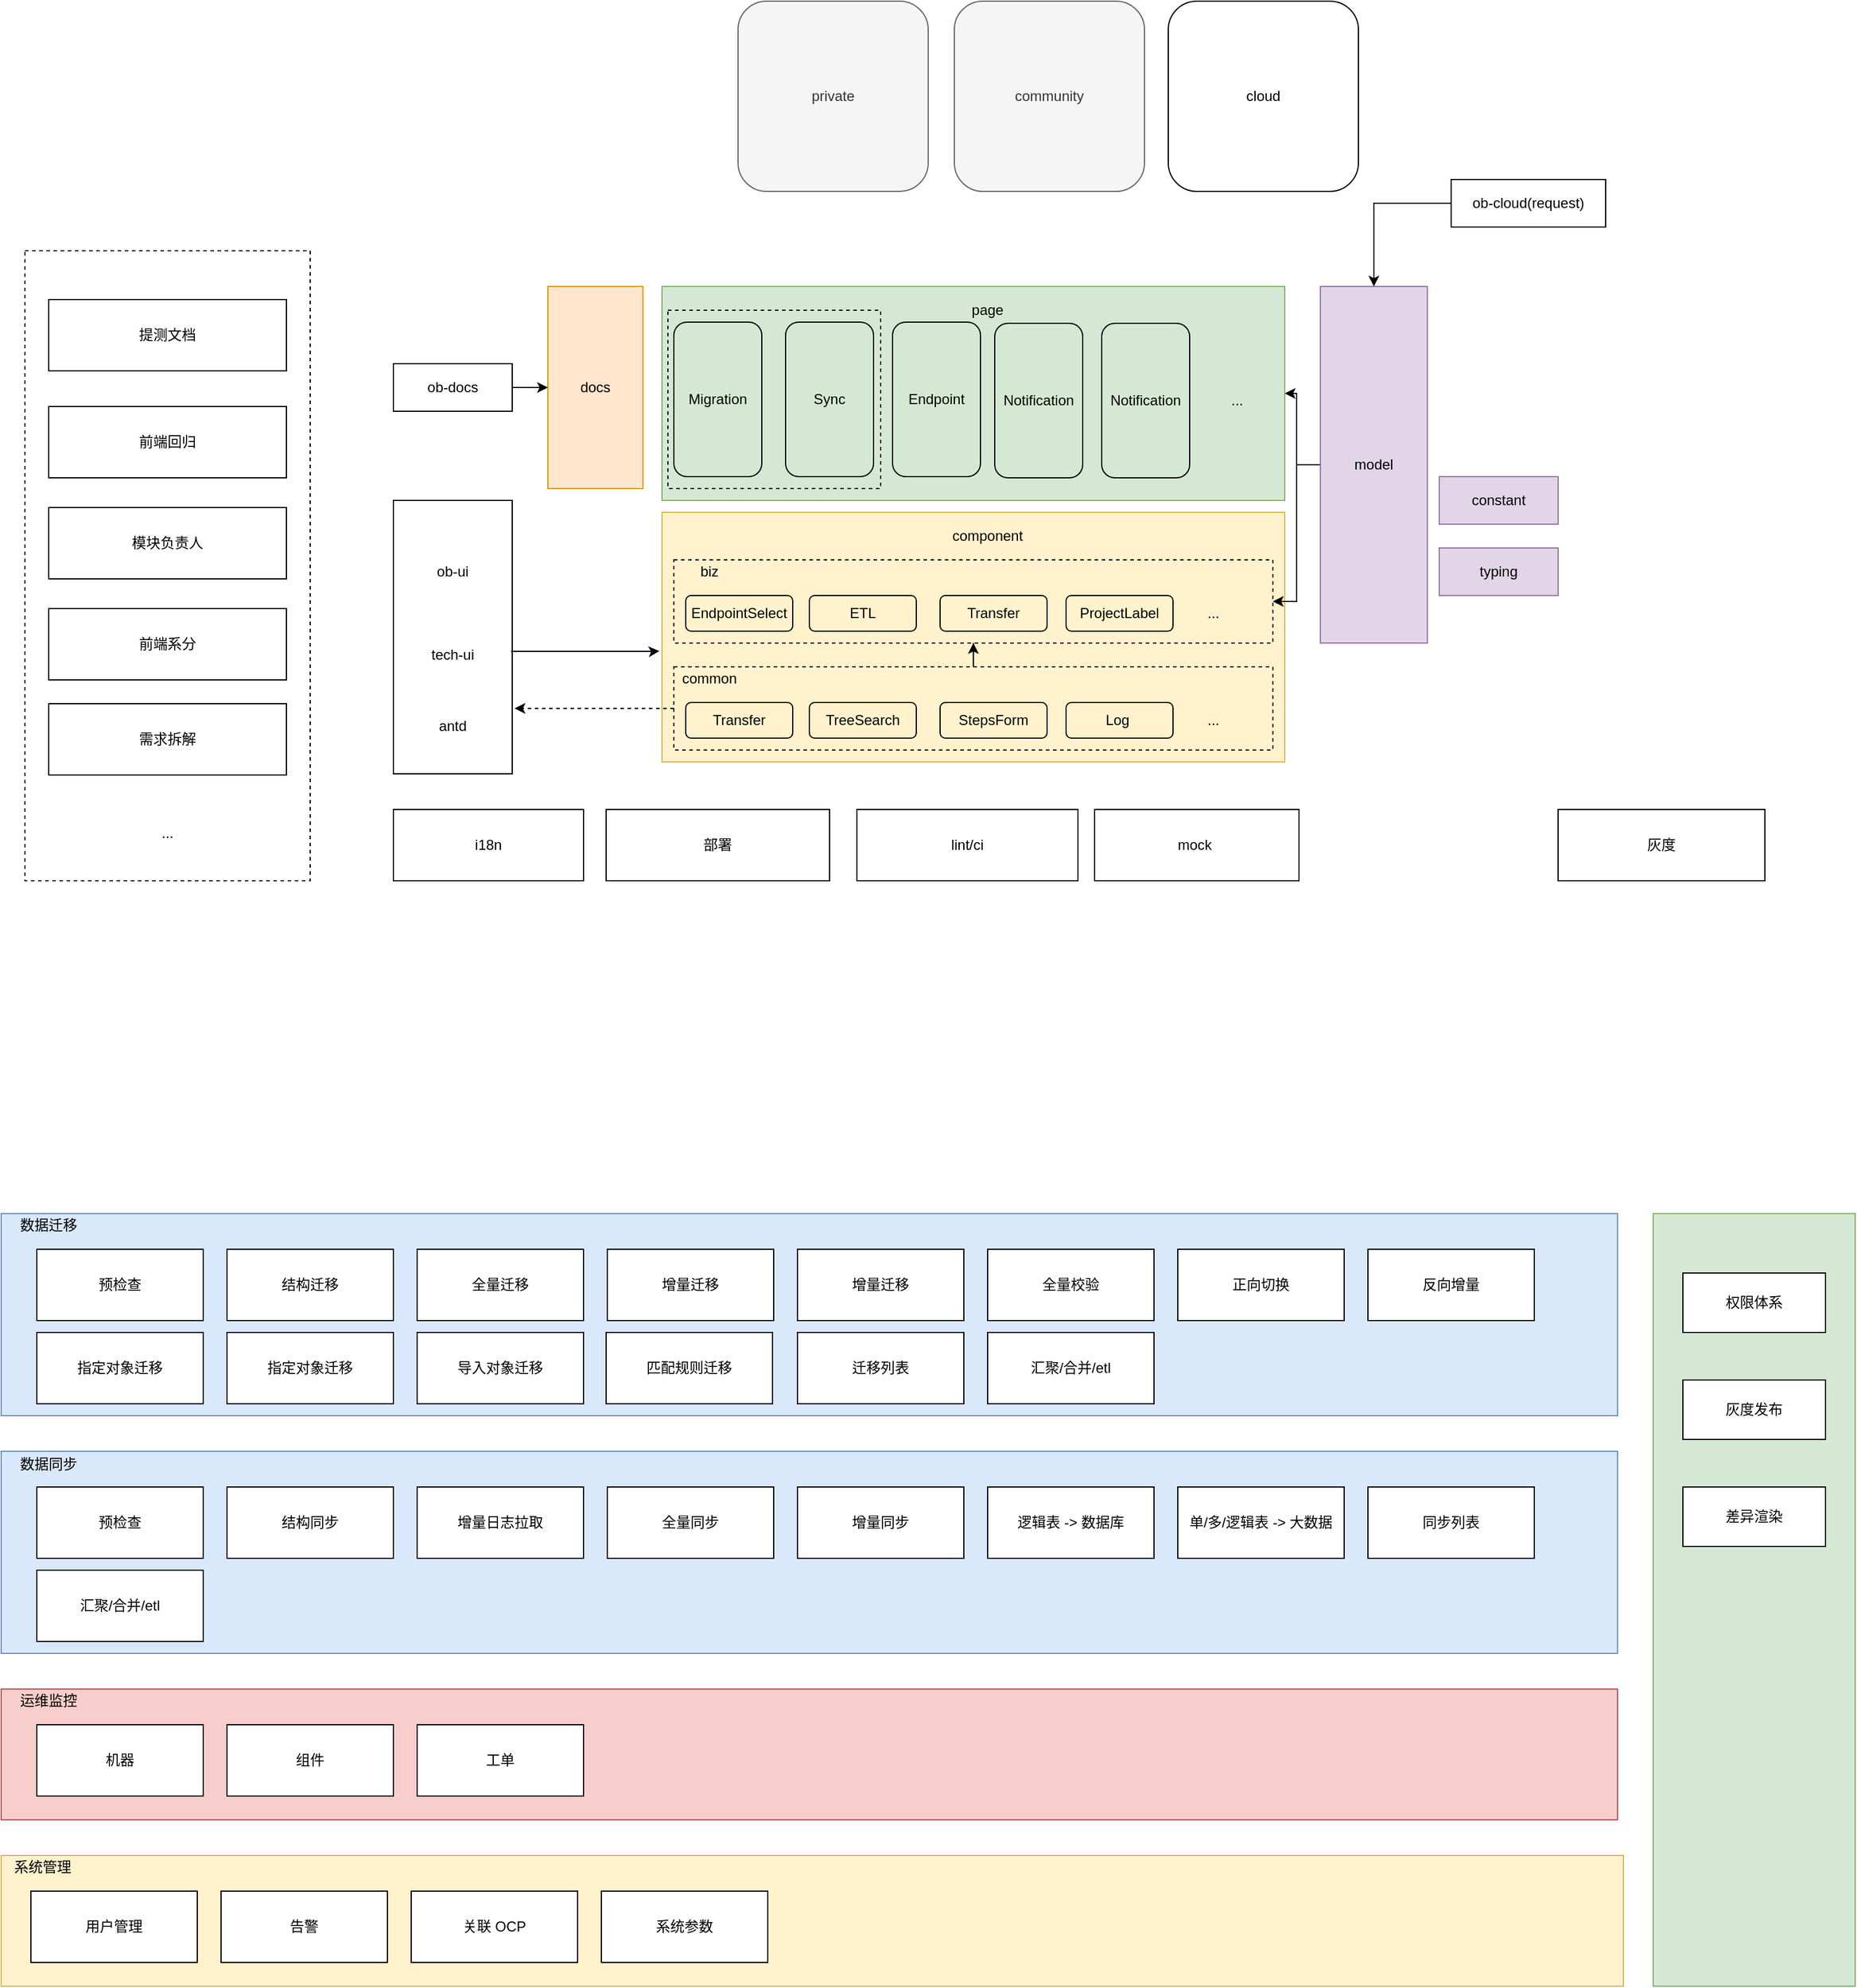 <mxfile version="14.8.0" type="github">
  <diagram id="o8P9a242oqF1UFGpeXge" name="Page-1">
    <mxGraphModel dx="4061" dy="4177" grid="1" gridSize="10" guides="1" tooltips="1" connect="1" arrows="1" fold="1" page="1" pageScale="1" pageWidth="2339" pageHeight="3300" math="0" shadow="0">
      <root>
        <mxCell id="0" />
        <mxCell id="1" style="" parent="0" visible="0" />
        <mxCell id="FmyyQE03RjyA75EerIXR-190" style="edgeStyle=orthogonalEdgeStyle;rounded=0;orthogonalLoop=1;jettySize=auto;html=1;entryX=0.519;entryY=1;entryDx=0;entryDy=0;entryPerimeter=0;shadow=0;" edge="1" parent="1" source="FmyyQE03RjyA75EerIXR-161" target="FmyyQE03RjyA75EerIXR-186">
          <mxGeometry relative="1" as="geometry" />
        </mxCell>
        <mxCell id="FmyyQE03RjyA75EerIXR-161" value="" style="rounded=0;whiteSpace=wrap;html=1;fillColor=none;dashed=1;" vertex="1" parent="1">
          <mxGeometry x="-470" y="40" width="900" height="440" as="geometry" />
        </mxCell>
        <mxCell id="FmyyQE03RjyA75EerIXR-186" value="" style="rounded=0;whiteSpace=wrap;html=1;dashed=1;fillColor=none;" vertex="1" parent="1">
          <mxGeometry x="-300" y="-190" width="540" height="180" as="geometry" />
        </mxCell>
        <mxCell id="FmyyQE03RjyA75EerIXR-191" value="Oceanbase Pro" style="rounded=0;whiteSpace=wrap;html=1;fillColor=none;" vertex="1" parent="1">
          <mxGeometry x="290" y="-210" width="120" height="60" as="geometry" />
        </mxCell>
        <mxCell id="FmyyQE03RjyA75EerIXR-192" style="edgeStyle=orthogonalEdgeStyle;rounded=0;orthogonalLoop=1;jettySize=auto;html=1;entryX=0.5;entryY=1;entryDx=0;entryDy=0;shadow=0;" edge="1" parent="1" source="FmyyQE03RjyA75EerIXR-147" target="FmyyQE03RjyA75EerIXR-191">
          <mxGeometry relative="1" as="geometry" />
        </mxCell>
        <mxCell id="FmyyQE03RjyA75EerIXR-193" value="" style="rounded=0;whiteSpace=wrap;html=1;fillColor=none;" vertex="1" parent="1">
          <mxGeometry x="-170" y="180" width="120" height="60" as="geometry" />
        </mxCell>
        <mxCell id="FmyyQE03RjyA75EerIXR-207" value="测试" style="rounded=0;whiteSpace=wrap;html=1;fillColor=none;" vertex="1" parent="1">
          <mxGeometry x="200" y="500" width="174" height="60" as="geometry" />
        </mxCell>
        <mxCell id="FmyyQE03RjyA75EerIXR-208" value="" style="rounded=0;whiteSpace=wrap;html=1;fillColor=#dae8fc;strokeColor=#6c8ebf;" vertex="1" parent="1">
          <mxGeometry x="-910" y="650" width="1360" height="170" as="geometry" />
        </mxCell>
        <mxCell id="FmyyQE03RjyA75EerIXR-209" value="数据迁移" style="text;html=1;strokeColor=none;fillColor=none;align=center;verticalAlign=middle;whiteSpace=wrap;rounded=0;dashed=1;" vertex="1" parent="1">
          <mxGeometry x="-900" y="650" width="60" height="20" as="geometry" />
        </mxCell>
        <mxCell id="FmyyQE03RjyA75EerIXR-210" value="预检查" style="rounded=0;whiteSpace=wrap;html=1;fillColor=none;" vertex="1" parent="1">
          <mxGeometry x="-880" y="680" width="140" height="60" as="geometry" />
        </mxCell>
        <mxCell id="FmyyQE03RjyA75EerIXR-211" value="结构迁移" style="rounded=0;whiteSpace=wrap;html=1;fillColor=none;" vertex="1" parent="1">
          <mxGeometry x="-720" y="680" width="140" height="60" as="geometry" />
        </mxCell>
        <mxCell id="FmyyQE03RjyA75EerIXR-212" value="全量迁移" style="rounded=0;whiteSpace=wrap;html=1;fillColor=none;" vertex="1" parent="1">
          <mxGeometry x="-560" y="680" width="140" height="60" as="geometry" />
        </mxCell>
        <mxCell id="FmyyQE03RjyA75EerIXR-213" value="增量迁移" style="rounded=0;whiteSpace=wrap;html=1;fillColor=none;" vertex="1" parent="1">
          <mxGeometry x="-400" y="680" width="140" height="60" as="geometry" />
        </mxCell>
        <mxCell id="FmyyQE03RjyA75EerIXR-214" value="增量迁移" style="rounded=0;whiteSpace=wrap;html=1;fillColor=none;" vertex="1" parent="1">
          <mxGeometry x="-240" y="680" width="140" height="60" as="geometry" />
        </mxCell>
        <mxCell id="FmyyQE03RjyA75EerIXR-215" value="全量校验" style="rounded=0;whiteSpace=wrap;html=1;fillColor=none;" vertex="1" parent="1">
          <mxGeometry x="-80" y="680" width="140" height="60" as="geometry" />
        </mxCell>
        <mxCell id="FmyyQE03RjyA75EerIXR-216" value="正向切换" style="rounded=0;whiteSpace=wrap;html=1;fillColor=none;" vertex="1" parent="1">
          <mxGeometry x="80" y="680" width="140" height="60" as="geometry" />
        </mxCell>
        <mxCell id="FmyyQE03RjyA75EerIXR-217" value="反向增量" style="rounded=0;whiteSpace=wrap;html=1;fillColor=none;" vertex="1" parent="1">
          <mxGeometry x="240" y="680" width="140" height="60" as="geometry" />
        </mxCell>
        <mxCell id="FmyyQE03RjyA75EerIXR-119" value="Untitled Layer" style="" parent="0" />
        <mxCell id="FmyyQE03RjyA75EerIXR-120" value="" style="rounded=0;whiteSpace=wrap;html=1;fillColor=#fff2cc;strokeColor=#d6b656;shadow=0;" vertex="1" parent="FmyyQE03RjyA75EerIXR-119">
          <mxGeometry x="-354" y="250" width="524" height="210" as="geometry" />
        </mxCell>
        <mxCell id="FmyyQE03RjyA75EerIXR-121" style="edgeStyle=orthogonalEdgeStyle;rounded=0;orthogonalLoop=1;jettySize=auto;html=1;shadow=0;" edge="1" parent="FmyyQE03RjyA75EerIXR-119" source="FmyyQE03RjyA75EerIXR-123" target="FmyyQE03RjyA75EerIXR-133">
          <mxGeometry relative="1" as="geometry" />
        </mxCell>
        <mxCell id="FmyyQE03RjyA75EerIXR-122" style="edgeStyle=orthogonalEdgeStyle;rounded=0;orthogonalLoop=1;jettySize=auto;html=1;shadow=0;" edge="1" parent="FmyyQE03RjyA75EerIXR-119" source="FmyyQE03RjyA75EerIXR-123" target="FmyyQE03RjyA75EerIXR-124">
          <mxGeometry relative="1" as="geometry" />
        </mxCell>
        <mxCell id="FmyyQE03RjyA75EerIXR-123" value="model" style="rounded=0;whiteSpace=wrap;html=1;fillColor=#e1d5e7;strokeColor=#9673a6;shadow=0;" vertex="1" parent="FmyyQE03RjyA75EerIXR-119">
          <mxGeometry x="200" y="60" width="90" height="300" as="geometry" />
        </mxCell>
        <mxCell id="FmyyQE03RjyA75EerIXR-124" value="" style="rounded=0;whiteSpace=wrap;html=1;shadow=0;fillColor=none;dashed=1;" vertex="1" parent="FmyyQE03RjyA75EerIXR-119">
          <mxGeometry x="-344" y="290" width="504" height="70" as="geometry" />
        </mxCell>
        <mxCell id="FmyyQE03RjyA75EerIXR-125" value="biz" style="text;html=1;strokeColor=none;fillColor=none;align=center;verticalAlign=middle;whiteSpace=wrap;rounded=0;shadow=0;" vertex="1" parent="FmyyQE03RjyA75EerIXR-119">
          <mxGeometry x="-334" y="290" width="40" height="20" as="geometry" />
        </mxCell>
        <mxCell id="FmyyQE03RjyA75EerIXR-126" style="edgeStyle=orthogonalEdgeStyle;rounded=0;orthogonalLoop=1;jettySize=auto;html=1;entryX=0.5;entryY=1;entryDx=0;entryDy=0;shadow=0;" edge="1" parent="FmyyQE03RjyA75EerIXR-119" source="FmyyQE03RjyA75EerIXR-127" target="FmyyQE03RjyA75EerIXR-124">
          <mxGeometry relative="1" as="geometry" />
        </mxCell>
        <mxCell id="FmyyQE03RjyA75EerIXR-127" value="" style="rounded=0;whiteSpace=wrap;html=1;shadow=0;fillColor=none;dashed=1;" vertex="1" parent="FmyyQE03RjyA75EerIXR-119">
          <mxGeometry x="-344" y="380" width="504" height="70" as="geometry" />
        </mxCell>
        <mxCell id="FmyyQE03RjyA75EerIXR-128" value="common" style="text;html=1;strokeColor=none;fillColor=none;align=center;verticalAlign=middle;whiteSpace=wrap;rounded=0;shadow=0;" vertex="1" parent="FmyyQE03RjyA75EerIXR-119">
          <mxGeometry x="-334" y="380" width="40" height="20" as="geometry" />
        </mxCell>
        <mxCell id="FmyyQE03RjyA75EerIXR-129" value="component" style="text;html=1;strokeColor=none;fillColor=none;align=center;verticalAlign=middle;whiteSpace=wrap;rounded=0;shadow=0;" vertex="1" parent="FmyyQE03RjyA75EerIXR-119">
          <mxGeometry x="-100" y="260" width="40" height="20" as="geometry" />
        </mxCell>
        <mxCell id="FmyyQE03RjyA75EerIXR-130" value="" style="rounded=0;whiteSpace=wrap;html=1;shadow=0;" vertex="1" parent="FmyyQE03RjyA75EerIXR-119">
          <mxGeometry x="-580" y="240" width="100" height="230" as="geometry" />
        </mxCell>
        <mxCell id="FmyyQE03RjyA75EerIXR-131" style="edgeStyle=orthogonalEdgeStyle;rounded=0;orthogonalLoop=1;jettySize=auto;html=1;entryX=0.5;entryY=0;entryDx=0;entryDy=0;shadow=0;" edge="1" parent="FmyyQE03RjyA75EerIXR-119" source="FmyyQE03RjyA75EerIXR-132" target="FmyyQE03RjyA75EerIXR-123">
          <mxGeometry relative="1" as="geometry" />
        </mxCell>
        <mxCell id="FmyyQE03RjyA75EerIXR-132" value="ob-cloud(request)" style="rounded=0;whiteSpace=wrap;html=1;" vertex="1" parent="FmyyQE03RjyA75EerIXR-119">
          <mxGeometry x="310" y="-30" width="130" height="40" as="geometry" />
        </mxCell>
        <mxCell id="FmyyQE03RjyA75EerIXR-133" value="" style="rounded=0;whiteSpace=wrap;html=1;fillColor=#d5e8d4;strokeColor=#82b366;shadow=0;" vertex="1" parent="FmyyQE03RjyA75EerIXR-119">
          <mxGeometry x="-354" y="60" width="524" height="180" as="geometry" />
        </mxCell>
        <mxCell id="FmyyQE03RjyA75EerIXR-134" value="page" style="text;html=1;strokeColor=none;fillColor=none;align=center;verticalAlign=middle;whiteSpace=wrap;rounded=0;shadow=0;" vertex="1" parent="FmyyQE03RjyA75EerIXR-119">
          <mxGeometry x="-100" y="70" width="40" height="20" as="geometry" />
        </mxCell>
        <mxCell id="FmyyQE03RjyA75EerIXR-135" value="docs" style="rounded=0;whiteSpace=wrap;html=1;fillColor=#ffe6cc;strokeColor=#d79b00;shadow=0;" vertex="1" parent="FmyyQE03RjyA75EerIXR-119">
          <mxGeometry x="-450" y="60" width="80" height="170" as="geometry" />
        </mxCell>
        <mxCell id="FmyyQE03RjyA75EerIXR-136" value="" style="edgeStyle=orthogonalEdgeStyle;rounded=0;orthogonalLoop=1;jettySize=auto;html=1;shadow=0;" edge="1" parent="FmyyQE03RjyA75EerIXR-119" source="FmyyQE03RjyA75EerIXR-137" target="FmyyQE03RjyA75EerIXR-135">
          <mxGeometry relative="1" as="geometry" />
        </mxCell>
        <mxCell id="FmyyQE03RjyA75EerIXR-137" value="ob-docs" style="rounded=0;whiteSpace=wrap;html=1;shadow=0;" vertex="1" parent="FmyyQE03RjyA75EerIXR-119">
          <mxGeometry x="-580" y="125" width="100" height="40" as="geometry" />
        </mxCell>
        <mxCell id="FmyyQE03RjyA75EerIXR-138" value="ob-ui" style="text;html=1;strokeColor=none;fillColor=none;align=center;verticalAlign=middle;whiteSpace=wrap;rounded=0;dashed=1;" vertex="1" parent="FmyyQE03RjyA75EerIXR-119">
          <mxGeometry x="-550" y="290" width="40" height="20" as="geometry" />
        </mxCell>
        <mxCell id="FmyyQE03RjyA75EerIXR-139" value="tech-ui" style="text;html=1;strokeColor=none;fillColor=none;align=center;verticalAlign=middle;whiteSpace=wrap;rounded=0;dashed=1;" vertex="1" parent="FmyyQE03RjyA75EerIXR-119">
          <mxGeometry x="-550" y="360" width="40" height="20" as="geometry" />
        </mxCell>
        <mxCell id="FmyyQE03RjyA75EerIXR-140" value="antd" style="text;html=1;strokeColor=none;fillColor=none;align=center;verticalAlign=middle;whiteSpace=wrap;rounded=0;dashed=1;" vertex="1" parent="FmyyQE03RjyA75EerIXR-119">
          <mxGeometry x="-550" y="420" width="40" height="20" as="geometry" />
        </mxCell>
        <mxCell id="FmyyQE03RjyA75EerIXR-141" value="部署" style="rounded=0;whiteSpace=wrap;html=1;fillColor=none;" vertex="1" parent="FmyyQE03RjyA75EerIXR-119">
          <mxGeometry x="-401" y="500" width="188" height="60" as="geometry" />
        </mxCell>
        <mxCell id="FmyyQE03RjyA75EerIXR-142" value="i18n" style="rounded=0;whiteSpace=wrap;html=1;fillColor=none;" vertex="1" parent="FmyyQE03RjyA75EerIXR-119">
          <mxGeometry x="-580" y="500" width="160" height="60" as="geometry" />
        </mxCell>
        <mxCell id="FmyyQE03RjyA75EerIXR-143" value="灰度" style="rounded=0;whiteSpace=wrap;html=1;fillColor=none;" vertex="1" parent="FmyyQE03RjyA75EerIXR-119">
          <mxGeometry x="400" y="500" width="174" height="60" as="geometry" />
        </mxCell>
        <mxCell id="FmyyQE03RjyA75EerIXR-144" value="lint/ci" style="rounded=0;whiteSpace=wrap;html=1;fillColor=none;" vertex="1" parent="FmyyQE03RjyA75EerIXR-119">
          <mxGeometry x="-190" y="500" width="186" height="60" as="geometry" />
        </mxCell>
        <mxCell id="FmyyQE03RjyA75EerIXR-145" value="mock&lt;span style=&quot;white-space: pre&quot;&gt;	&lt;/span&gt;" style="rounded=0;whiteSpace=wrap;html=1;fillColor=none;" vertex="1" parent="FmyyQE03RjyA75EerIXR-119">
          <mxGeometry x="10" y="500" width="172" height="60" as="geometry" />
        </mxCell>
        <mxCell id="FmyyQE03RjyA75EerIXR-146" value="community" style="rounded=1;whiteSpace=wrap;html=1;fillColor=#f5f5f5;strokeColor=#666666;fontColor=#333333;" vertex="1" parent="FmyyQE03RjyA75EerIXR-119">
          <mxGeometry x="-108" y="-180" width="160" height="160" as="geometry" />
        </mxCell>
        <mxCell id="FmyyQE03RjyA75EerIXR-147" value="cloud" style="rounded=1;whiteSpace=wrap;html=1;fillColor=none;" vertex="1" parent="FmyyQE03RjyA75EerIXR-119">
          <mxGeometry x="72" y="-180" width="160" height="160" as="geometry" />
        </mxCell>
        <mxCell id="FmyyQE03RjyA75EerIXR-150" value="EndpointSelect" style="rounded=1;whiteSpace=wrap;html=1;fillColor=none;" vertex="1" parent="FmyyQE03RjyA75EerIXR-119">
          <mxGeometry x="-334" y="320" width="90" height="30" as="geometry" />
        </mxCell>
        <mxCell id="FmyyQE03RjyA75EerIXR-151" value="ETL" style="rounded=1;whiteSpace=wrap;html=1;fillColor=none;" vertex="1" parent="FmyyQE03RjyA75EerIXR-119">
          <mxGeometry x="-230" y="320" width="90" height="30" as="geometry" />
        </mxCell>
        <mxCell id="FmyyQE03RjyA75EerIXR-152" value="Transfer" style="rounded=1;whiteSpace=wrap;html=1;fillColor=none;" vertex="1" parent="FmyyQE03RjyA75EerIXR-119">
          <mxGeometry x="-120" y="320" width="90" height="30" as="geometry" />
        </mxCell>
        <mxCell id="FmyyQE03RjyA75EerIXR-153" value="..." style="text;html=1;strokeColor=none;fillColor=none;align=center;verticalAlign=middle;whiteSpace=wrap;rounded=0;dashed=1;" vertex="1" parent="FmyyQE03RjyA75EerIXR-119">
          <mxGeometry x="90" y="325" width="40" height="20" as="geometry" />
        </mxCell>
        <mxCell id="FmyyQE03RjyA75EerIXR-154" value="Transfer" style="rounded=1;whiteSpace=wrap;html=1;fillColor=none;" vertex="1" parent="FmyyQE03RjyA75EerIXR-119">
          <mxGeometry x="-334" y="410" width="90" height="30" as="geometry" />
        </mxCell>
        <mxCell id="FmyyQE03RjyA75EerIXR-155" value="TreeSearch" style="rounded=1;whiteSpace=wrap;html=1;fillColor=none;" vertex="1" parent="FmyyQE03RjyA75EerIXR-119">
          <mxGeometry x="-230" y="410" width="90" height="30" as="geometry" />
        </mxCell>
        <mxCell id="FmyyQE03RjyA75EerIXR-156" value="StepsForm" style="rounded=1;whiteSpace=wrap;html=1;fillColor=none;" vertex="1" parent="FmyyQE03RjyA75EerIXR-119">
          <mxGeometry x="-120" y="410" width="90" height="30" as="geometry" />
        </mxCell>
        <mxCell id="FmyyQE03RjyA75EerIXR-157" value="" style="endArrow=classic;html=1;shadow=0;entryX=-0.005;entryY=0.275;entryDx=0;entryDy=0;entryPerimeter=0;" edge="1" parent="FmyyQE03RjyA75EerIXR-119">
          <mxGeometry width="50" height="50" relative="1" as="geometry">
            <mxPoint x="-481" y="367" as="sourcePoint" />
            <mxPoint x="-356.2" y="366.75" as="targetPoint" />
            <Array as="points">
              <mxPoint x="-360" y="367" />
            </Array>
          </mxGeometry>
        </mxCell>
        <mxCell id="FmyyQE03RjyA75EerIXR-158" value="" style="endArrow=classic;html=1;shadow=0;exitX=0;exitY=0.5;exitDx=0;exitDy=0;dashed=1;" edge="1" parent="FmyyQE03RjyA75EerIXR-119" source="FmyyQE03RjyA75EerIXR-127">
          <mxGeometry width="50" height="50" relative="1" as="geometry">
            <mxPoint x="-404" y="380" as="sourcePoint" />
            <mxPoint x="-478" y="415" as="targetPoint" />
          </mxGeometry>
        </mxCell>
        <mxCell id="FmyyQE03RjyA75EerIXR-159" value="Log&lt;span style=&quot;white-space: pre&quot;&gt;	&lt;/span&gt;" style="rounded=1;whiteSpace=wrap;html=1;fillColor=none;" vertex="1" parent="FmyyQE03RjyA75EerIXR-119">
          <mxGeometry x="-14" y="410" width="90" height="30" as="geometry" />
        </mxCell>
        <mxCell id="FmyyQE03RjyA75EerIXR-160" value="..." style="text;html=1;strokeColor=none;fillColor=none;align=center;verticalAlign=middle;whiteSpace=wrap;rounded=0;dashed=1;" vertex="1" parent="FmyyQE03RjyA75EerIXR-119">
          <mxGeometry x="90" y="415" width="40" height="20" as="geometry" />
        </mxCell>
        <mxCell id="FmyyQE03RjyA75EerIXR-171" value="ProjectLabel" style="rounded=1;whiteSpace=wrap;html=1;fillColor=none;" vertex="1" parent="FmyyQE03RjyA75EerIXR-119">
          <mxGeometry x="-14" y="320" width="90" height="30" as="geometry" />
        </mxCell>
        <mxCell id="FmyyQE03RjyA75EerIXR-172" value="Migration" style="rounded=1;whiteSpace=wrap;html=1;fillColor=none;" vertex="1" parent="FmyyQE03RjyA75EerIXR-119">
          <mxGeometry x="-344" y="90" width="74" height="130" as="geometry" />
        </mxCell>
        <mxCell id="FmyyQE03RjyA75EerIXR-173" value="Sync" style="rounded=1;whiteSpace=wrap;html=1;fillColor=none;" vertex="1" parent="FmyyQE03RjyA75EerIXR-119">
          <mxGeometry x="-250" y="90" width="74" height="130" as="geometry" />
        </mxCell>
        <mxCell id="FmyyQE03RjyA75EerIXR-174" value="Endpoint" style="rounded=1;whiteSpace=wrap;html=1;fillColor=none;" vertex="1" parent="FmyyQE03RjyA75EerIXR-119">
          <mxGeometry x="-160" y="90" width="74" height="130" as="geometry" />
        </mxCell>
        <mxCell id="FmyyQE03RjyA75EerIXR-175" value="Notification" style="rounded=1;whiteSpace=wrap;html=1;fillColor=none;" vertex="1" parent="FmyyQE03RjyA75EerIXR-119">
          <mxGeometry x="-74" y="91" width="74" height="130" as="geometry" />
        </mxCell>
        <mxCell id="FmyyQE03RjyA75EerIXR-179" value="" style="rounded=0;whiteSpace=wrap;html=1;fillColor=none;dashed=1;" vertex="1" parent="FmyyQE03RjyA75EerIXR-119">
          <mxGeometry x="-349" y="80" width="179" height="150" as="geometry" />
        </mxCell>
        <mxCell id="FmyyQE03RjyA75EerIXR-180" value="private" style="rounded=1;whiteSpace=wrap;html=1;fillColor=#f5f5f5;strokeColor=#666666;fontColor=#333333;" vertex="1" parent="FmyyQE03RjyA75EerIXR-119">
          <mxGeometry x="-290" y="-180" width="160" height="160" as="geometry" />
        </mxCell>
        <mxCell id="FmyyQE03RjyA75EerIXR-187" value="constant" style="rounded=0;whiteSpace=wrap;html=1;fillColor=#e1d5e7;strokeColor=#9673a6;" vertex="1" parent="FmyyQE03RjyA75EerIXR-119">
          <mxGeometry x="300" y="220" width="100" height="40" as="geometry" />
        </mxCell>
        <mxCell id="FmyyQE03RjyA75EerIXR-188" value="typing" style="rounded=0;whiteSpace=wrap;html=1;fillColor=#e1d5e7;strokeColor=#9673a6;" vertex="1" parent="FmyyQE03RjyA75EerIXR-119">
          <mxGeometry x="300" y="280" width="100" height="40" as="geometry" />
        </mxCell>
        <mxCell id="FmyyQE03RjyA75EerIXR-194" value="" style="rounded=0;whiteSpace=wrap;html=1;fillColor=none;dashed=1;" vertex="1" parent="FmyyQE03RjyA75EerIXR-119">
          <mxGeometry x="-890" y="30" width="240" height="530" as="geometry" />
        </mxCell>
        <mxCell id="FmyyQE03RjyA75EerIXR-196" value="提测文档" style="rounded=0;whiteSpace=wrap;html=1;fillColor=none;" vertex="1" parent="FmyyQE03RjyA75EerIXR-119">
          <mxGeometry x="-870" y="71" width="200" height="60" as="geometry" />
        </mxCell>
        <mxCell id="FmyyQE03RjyA75EerIXR-197" value="前端回归" style="rounded=0;whiteSpace=wrap;html=1;fillColor=none;" vertex="1" parent="FmyyQE03RjyA75EerIXR-119">
          <mxGeometry x="-870" y="161" width="200" height="60" as="geometry" />
        </mxCell>
        <mxCell id="FmyyQE03RjyA75EerIXR-198" value="模块负责人" style="rounded=0;whiteSpace=wrap;html=1;fillColor=none;" vertex="1" parent="FmyyQE03RjyA75EerIXR-119">
          <mxGeometry x="-870" y="246" width="200" height="60" as="geometry" />
        </mxCell>
        <mxCell id="FmyyQE03RjyA75EerIXR-199" value="前端系分" style="rounded=0;whiteSpace=wrap;html=1;fillColor=none;" vertex="1" parent="FmyyQE03RjyA75EerIXR-119">
          <mxGeometry x="-870" y="331" width="200" height="60" as="geometry" />
        </mxCell>
        <mxCell id="FmyyQE03RjyA75EerIXR-200" value="需求拆解" style="rounded=0;whiteSpace=wrap;html=1;fillColor=none;" vertex="1" parent="FmyyQE03RjyA75EerIXR-119">
          <mxGeometry x="-870" y="411" width="200" height="60" as="geometry" />
        </mxCell>
        <mxCell id="FmyyQE03RjyA75EerIXR-201" value="..." style="text;html=1;strokeColor=none;fillColor=none;align=center;verticalAlign=middle;whiteSpace=wrap;rounded=0;dashed=1;" vertex="1" parent="FmyyQE03RjyA75EerIXR-119">
          <mxGeometry x="-790" y="510" width="40" height="20" as="geometry" />
        </mxCell>
        <mxCell id="FmyyQE03RjyA75EerIXR-203" value="Notification" style="rounded=1;whiteSpace=wrap;html=1;fillColor=none;" vertex="1" parent="FmyyQE03RjyA75EerIXR-119">
          <mxGeometry x="16" y="91" width="74" height="130" as="geometry" />
        </mxCell>
        <mxCell id="FmyyQE03RjyA75EerIXR-204" value="..." style="text;html=1;strokeColor=none;fillColor=none;align=center;verticalAlign=middle;whiteSpace=wrap;rounded=0;dashed=1;" vertex="1" parent="FmyyQE03RjyA75EerIXR-119">
          <mxGeometry x="110" y="146" width="40" height="20" as="geometry" />
        </mxCell>
        <mxCell id="FmyyQE03RjyA75EerIXR-219" value="" style="rounded=0;whiteSpace=wrap;html=1;fillColor=#dae8fc;strokeColor=#6c8ebf;" vertex="1" parent="FmyyQE03RjyA75EerIXR-119">
          <mxGeometry x="-910" y="840" width="1360" height="170" as="geometry" />
        </mxCell>
        <mxCell id="FmyyQE03RjyA75EerIXR-220" value="数据迁移" style="text;html=1;strokeColor=none;fillColor=none;align=center;verticalAlign=middle;whiteSpace=wrap;rounded=0;dashed=1;" vertex="1" parent="FmyyQE03RjyA75EerIXR-119">
          <mxGeometry x="-900" y="840" width="60" height="20" as="geometry" />
        </mxCell>
        <mxCell id="FmyyQE03RjyA75EerIXR-221" value="预检查" style="rounded=0;whiteSpace=wrap;html=1;" vertex="1" parent="FmyyQE03RjyA75EerIXR-119">
          <mxGeometry x="-880" y="870" width="140" height="60" as="geometry" />
        </mxCell>
        <mxCell id="FmyyQE03RjyA75EerIXR-222" value="结构迁移" style="rounded=0;whiteSpace=wrap;html=1;" vertex="1" parent="FmyyQE03RjyA75EerIXR-119">
          <mxGeometry x="-720" y="870" width="140" height="60" as="geometry" />
        </mxCell>
        <mxCell id="FmyyQE03RjyA75EerIXR-223" value="全量迁移" style="rounded=0;whiteSpace=wrap;html=1;" vertex="1" parent="FmyyQE03RjyA75EerIXR-119">
          <mxGeometry x="-560" y="870" width="140" height="60" as="geometry" />
        </mxCell>
        <mxCell id="FmyyQE03RjyA75EerIXR-224" value="增量迁移" style="rounded=0;whiteSpace=wrap;html=1;" vertex="1" parent="FmyyQE03RjyA75EerIXR-119">
          <mxGeometry x="-400" y="870" width="140" height="60" as="geometry" />
        </mxCell>
        <mxCell id="FmyyQE03RjyA75EerIXR-225" value="增量迁移" style="rounded=0;whiteSpace=wrap;html=1;" vertex="1" parent="FmyyQE03RjyA75EerIXR-119">
          <mxGeometry x="-240" y="870" width="140" height="60" as="geometry" />
        </mxCell>
        <mxCell id="FmyyQE03RjyA75EerIXR-226" value="全量校验" style="rounded=0;whiteSpace=wrap;html=1;" vertex="1" parent="FmyyQE03RjyA75EerIXR-119">
          <mxGeometry x="-80" y="870" width="140" height="60" as="geometry" />
        </mxCell>
        <mxCell id="FmyyQE03RjyA75EerIXR-227" value="正向切换" style="rounded=0;whiteSpace=wrap;html=1;" vertex="1" parent="FmyyQE03RjyA75EerIXR-119">
          <mxGeometry x="80" y="870" width="140" height="60" as="geometry" />
        </mxCell>
        <mxCell id="FmyyQE03RjyA75EerIXR-228" value="反向增量" style="rounded=0;whiteSpace=wrap;html=1;" vertex="1" parent="FmyyQE03RjyA75EerIXR-119">
          <mxGeometry x="240" y="870" width="140" height="60" as="geometry" />
        </mxCell>
        <mxCell id="FmyyQE03RjyA75EerIXR-230" value="" style="rounded=0;whiteSpace=wrap;html=1;fillColor=#dae8fc;strokeColor=#6c8ebf;" vertex="1" parent="FmyyQE03RjyA75EerIXR-119">
          <mxGeometry x="-910" y="1040" width="1360" height="170" as="geometry" />
        </mxCell>
        <mxCell id="FmyyQE03RjyA75EerIXR-231" value="数据同步" style="text;html=1;strokeColor=none;fillColor=none;align=center;verticalAlign=middle;whiteSpace=wrap;rounded=0;dashed=1;" vertex="1" parent="FmyyQE03RjyA75EerIXR-119">
          <mxGeometry x="-900" y="1041" width="60" height="20" as="geometry" />
        </mxCell>
        <mxCell id="FmyyQE03RjyA75EerIXR-232" value="预检查" style="rounded=0;whiteSpace=wrap;html=1;" vertex="1" parent="FmyyQE03RjyA75EerIXR-119">
          <mxGeometry x="-880" y="1070" width="140" height="60" as="geometry" />
        </mxCell>
        <mxCell id="FmyyQE03RjyA75EerIXR-233" value="结构同步" style="rounded=0;whiteSpace=wrap;html=1;" vertex="1" parent="FmyyQE03RjyA75EerIXR-119">
          <mxGeometry x="-720" y="1070" width="140" height="60" as="geometry" />
        </mxCell>
        <mxCell id="FmyyQE03RjyA75EerIXR-234" value="增量日志拉取" style="rounded=0;whiteSpace=wrap;html=1;" vertex="1" parent="FmyyQE03RjyA75EerIXR-119">
          <mxGeometry x="-560" y="1070" width="140" height="60" as="geometry" />
        </mxCell>
        <mxCell id="FmyyQE03RjyA75EerIXR-235" value="全量同步" style="rounded=0;whiteSpace=wrap;html=1;" vertex="1" parent="FmyyQE03RjyA75EerIXR-119">
          <mxGeometry x="-400" y="1070" width="140" height="60" as="geometry" />
        </mxCell>
        <mxCell id="FmyyQE03RjyA75EerIXR-236" value="增量同步" style="rounded=0;whiteSpace=wrap;html=1;" vertex="1" parent="FmyyQE03RjyA75EerIXR-119">
          <mxGeometry x="-240" y="1070" width="140" height="60" as="geometry" />
        </mxCell>
        <mxCell id="FmyyQE03RjyA75EerIXR-237" value="逻辑表 -&amp;gt; 数据库" style="rounded=0;whiteSpace=wrap;html=1;" vertex="1" parent="FmyyQE03RjyA75EerIXR-119">
          <mxGeometry x="-80" y="1070" width="140" height="60" as="geometry" />
        </mxCell>
        <mxCell id="FmyyQE03RjyA75EerIXR-238" value="单/多/逻辑表 -&amp;gt; 大数据" style="rounded=0;whiteSpace=wrap;html=1;" vertex="1" parent="FmyyQE03RjyA75EerIXR-119">
          <mxGeometry x="80" y="1070" width="140" height="60" as="geometry" />
        </mxCell>
        <mxCell id="FmyyQE03RjyA75EerIXR-240" value="" style="rounded=0;whiteSpace=wrap;html=1;fillColor=#f8cecc;strokeColor=#b85450;" vertex="1" parent="FmyyQE03RjyA75EerIXR-119">
          <mxGeometry x="-910" y="1240" width="1360" height="110" as="geometry" />
        </mxCell>
        <mxCell id="FmyyQE03RjyA75EerIXR-241" value="运维监控" style="text;html=1;strokeColor=none;fillColor=none;align=center;verticalAlign=middle;whiteSpace=wrap;rounded=0;dashed=1;" vertex="1" parent="FmyyQE03RjyA75EerIXR-119">
          <mxGeometry x="-900" y="1240" width="60" height="20" as="geometry" />
        </mxCell>
        <mxCell id="FmyyQE03RjyA75EerIXR-242" value="机器" style="rounded=0;whiteSpace=wrap;html=1;" vertex="1" parent="FmyyQE03RjyA75EerIXR-119">
          <mxGeometry x="-880" y="1270" width="140" height="60" as="geometry" />
        </mxCell>
        <mxCell id="FmyyQE03RjyA75EerIXR-243" value="组件" style="rounded=0;whiteSpace=wrap;html=1;" vertex="1" parent="FmyyQE03RjyA75EerIXR-119">
          <mxGeometry x="-720" y="1270" width="140" height="60" as="geometry" />
        </mxCell>
        <mxCell id="FmyyQE03RjyA75EerIXR-244" value="工单" style="rounded=0;whiteSpace=wrap;html=1;" vertex="1" parent="FmyyQE03RjyA75EerIXR-119">
          <mxGeometry x="-560" y="1270" width="140" height="60" as="geometry" />
        </mxCell>
        <mxCell id="FmyyQE03RjyA75EerIXR-251" value="" style="rounded=0;whiteSpace=wrap;html=1;fillColor=#fff2cc;strokeColor=#d6b656;" vertex="1" parent="FmyyQE03RjyA75EerIXR-119">
          <mxGeometry x="-910" y="1380" width="1365" height="110" as="geometry" />
        </mxCell>
        <mxCell id="FmyyQE03RjyA75EerIXR-252" value="系统管理" style="text;html=1;strokeColor=none;fillColor=none;align=center;verticalAlign=middle;whiteSpace=wrap;rounded=0;dashed=1;" vertex="1" parent="FmyyQE03RjyA75EerIXR-119">
          <mxGeometry x="-905" y="1380" width="60" height="20" as="geometry" />
        </mxCell>
        <mxCell id="FmyyQE03RjyA75EerIXR-253" value="用户管理" style="rounded=0;whiteSpace=wrap;html=1;" vertex="1" parent="FmyyQE03RjyA75EerIXR-119">
          <mxGeometry x="-885" y="1410" width="140" height="60" as="geometry" />
        </mxCell>
        <mxCell id="FmyyQE03RjyA75EerIXR-254" value="告警" style="rounded=0;whiteSpace=wrap;html=1;" vertex="1" parent="FmyyQE03RjyA75EerIXR-119">
          <mxGeometry x="-725" y="1410" width="140" height="60" as="geometry" />
        </mxCell>
        <mxCell id="FmyyQE03RjyA75EerIXR-255" value="关联 OCP" style="rounded=0;whiteSpace=wrap;html=1;" vertex="1" parent="FmyyQE03RjyA75EerIXR-119">
          <mxGeometry x="-565" y="1410" width="140" height="60" as="geometry" />
        </mxCell>
        <mxCell id="FmyyQE03RjyA75EerIXR-256" value="系统参数" style="rounded=0;whiteSpace=wrap;html=1;" vertex="1" parent="FmyyQE03RjyA75EerIXR-119">
          <mxGeometry x="-405" y="1410" width="140" height="60" as="geometry" />
        </mxCell>
        <mxCell id="FmyyQE03RjyA75EerIXR-257" value="指定对象迁移" style="rounded=0;whiteSpace=wrap;html=1;" vertex="1" parent="FmyyQE03RjyA75EerIXR-119">
          <mxGeometry x="-880" y="940" width="140" height="60" as="geometry" />
        </mxCell>
        <mxCell id="FmyyQE03RjyA75EerIXR-258" value="指定对象迁移" style="rounded=0;whiteSpace=wrap;html=1;" vertex="1" parent="FmyyQE03RjyA75EerIXR-119">
          <mxGeometry x="-720" y="940" width="140" height="60" as="geometry" />
        </mxCell>
        <mxCell id="FmyyQE03RjyA75EerIXR-259" value="导入对象迁移" style="rounded=0;whiteSpace=wrap;html=1;" vertex="1" parent="FmyyQE03RjyA75EerIXR-119">
          <mxGeometry x="-560" y="940" width="140" height="60" as="geometry" />
        </mxCell>
        <mxCell id="FmyyQE03RjyA75EerIXR-260" value="匹配规则迁移" style="rounded=0;whiteSpace=wrap;html=1;" vertex="1" parent="FmyyQE03RjyA75EerIXR-119">
          <mxGeometry x="-401" y="940" width="140" height="60" as="geometry" />
        </mxCell>
        <mxCell id="FmyyQE03RjyA75EerIXR-261" value="同步列表" style="rounded=0;whiteSpace=wrap;html=1;" vertex="1" parent="FmyyQE03RjyA75EerIXR-119">
          <mxGeometry x="240" y="1070" width="140" height="60" as="geometry" />
        </mxCell>
        <mxCell id="FmyyQE03RjyA75EerIXR-262" value="迁移列表" style="rounded=0;whiteSpace=wrap;html=1;" vertex="1" parent="FmyyQE03RjyA75EerIXR-119">
          <mxGeometry x="-240" y="940" width="140" height="60" as="geometry" />
        </mxCell>
        <mxCell id="FmyyQE03RjyA75EerIXR-263" value="汇聚/合并/etl" style="rounded=0;whiteSpace=wrap;html=1;" vertex="1" parent="FmyyQE03RjyA75EerIXR-119">
          <mxGeometry x="-80" y="940" width="140" height="60" as="geometry" />
        </mxCell>
        <mxCell id="FmyyQE03RjyA75EerIXR-264" value="汇聚/合并/etl" style="rounded=0;whiteSpace=wrap;html=1;" vertex="1" parent="FmyyQE03RjyA75EerIXR-119">
          <mxGeometry x="-880" y="1140" width="140" height="60" as="geometry" />
        </mxCell>
        <mxCell id="FmyyQE03RjyA75EerIXR-265" value="" style="rounded=0;whiteSpace=wrap;html=1;fillColor=#d5e8d4;strokeColor=#82b366;" vertex="1" parent="FmyyQE03RjyA75EerIXR-119">
          <mxGeometry x="480" y="840" width="170" height="650" as="geometry" />
        </mxCell>
        <mxCell id="FmyyQE03RjyA75EerIXR-268" value="权限体系" style="rounded=0;whiteSpace=wrap;html=1;fillColor=#ffffff;" vertex="1" parent="FmyyQE03RjyA75EerIXR-119">
          <mxGeometry x="505" y="890" width="120" height="50" as="geometry" />
        </mxCell>
        <mxCell id="FmyyQE03RjyA75EerIXR-270" value="灰度发布" style="rounded=0;whiteSpace=wrap;html=1;fillColor=#ffffff;" vertex="1" parent="FmyyQE03RjyA75EerIXR-119">
          <mxGeometry x="505" y="980" width="120" height="50" as="geometry" />
        </mxCell>
        <mxCell id="FmyyQE03RjyA75EerIXR-271" value="差异渲染" style="rounded=0;whiteSpace=wrap;html=1;fillColor=#ffffff;" vertex="1" parent="FmyyQE03RjyA75EerIXR-119">
          <mxGeometry x="505" y="1070" width="120" height="50" as="geometry" />
        </mxCell>
      </root>
    </mxGraphModel>
  </diagram>
</mxfile>
